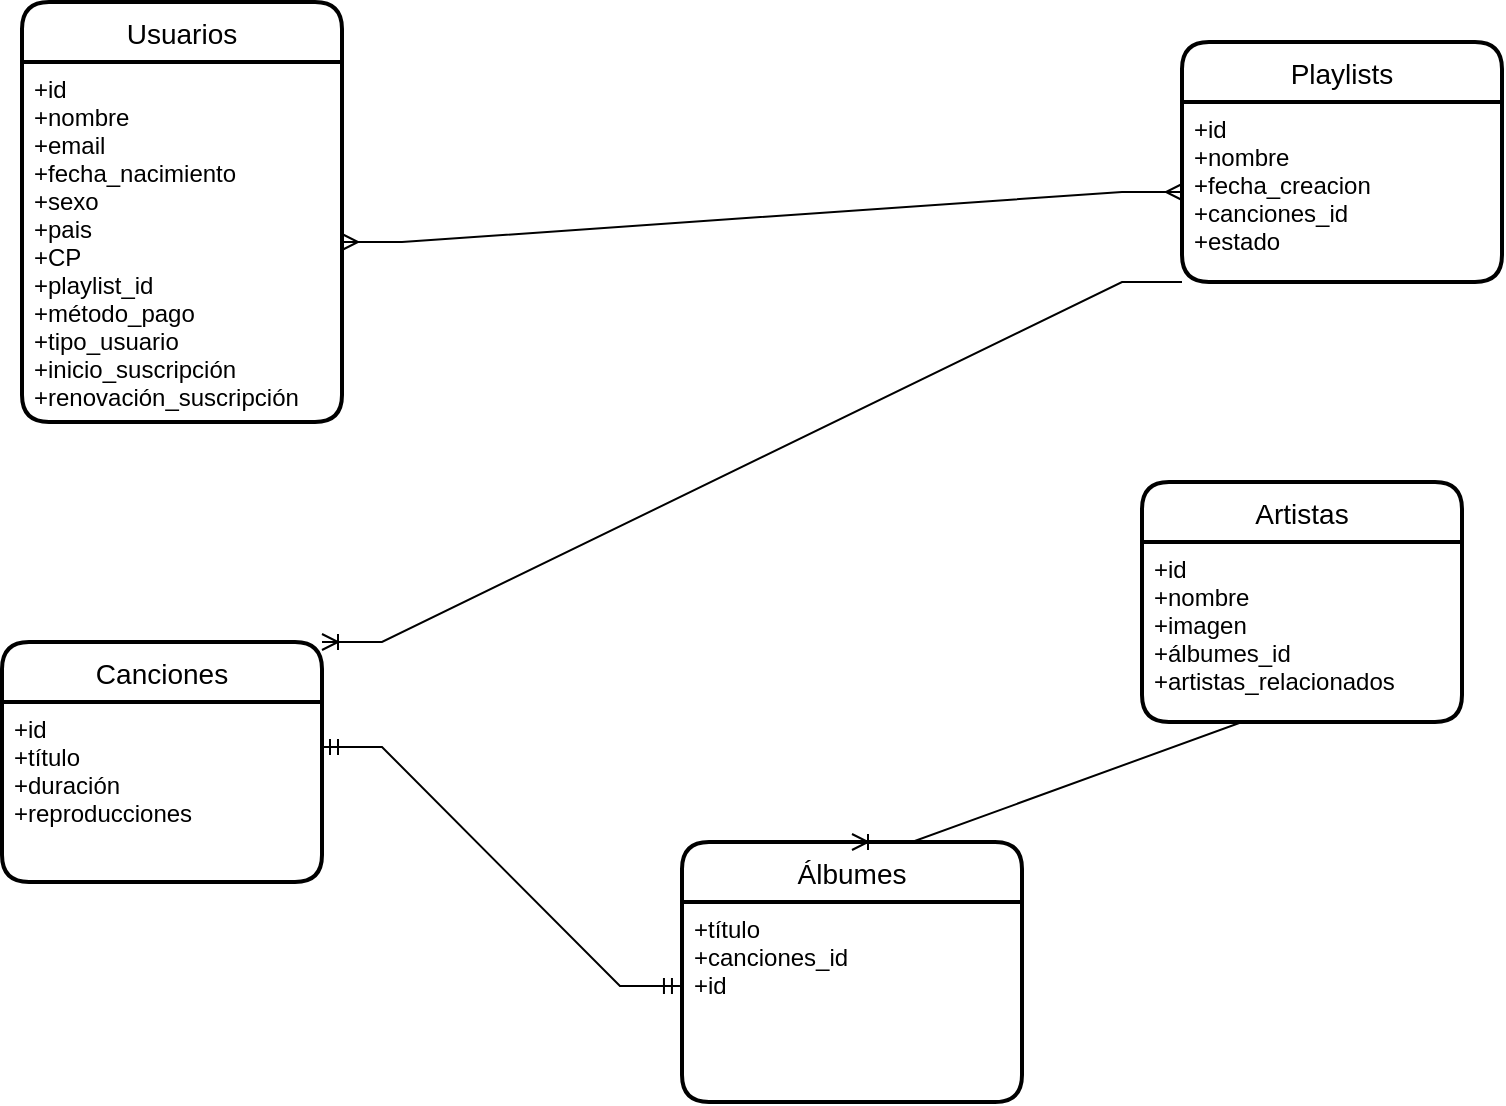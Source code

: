 <mxfile version="15.5.5" type="device" pages="2"><diagram id="OUBZ28N7jLGUVrrD1kwW" name="Page-1"><mxGraphModel dx="1422" dy="762" grid="1" gridSize="10" guides="1" tooltips="1" connect="1" arrows="1" fold="1" page="1" pageScale="1" pageWidth="827" pageHeight="1169" math="0" shadow="0"><root><mxCell id="0"/><mxCell id="1" parent="0"/><mxCell id="cg8xBdgdyeg4qNn5v1R7-56" value="Usuarios" style="swimlane;childLayout=stackLayout;horizontal=1;startSize=30;horizontalStack=0;rounded=1;fontSize=14;fontStyle=0;strokeWidth=2;resizeParent=0;resizeLast=1;shadow=0;dashed=0;align=center;" vertex="1" parent="1"><mxGeometry x="50" y="60" width="160" height="210" as="geometry"/></mxCell><mxCell id="cg8xBdgdyeg4qNn5v1R7-57" value="+id&#10;+nombre&#10;+email&#10;+fecha_nacimiento&#10;+sexo&#10;+pais&#10;+CP&#10;+playlist_id&#10;+método_pago&#10;+tipo_usuario&#10;+inicio_suscripción&#10;+renovación_suscripción" style="align=left;strokeColor=none;fillColor=none;spacingLeft=4;fontSize=12;verticalAlign=top;resizable=0;rotatable=0;part=1;" vertex="1" parent="cg8xBdgdyeg4qNn5v1R7-56"><mxGeometry y="30" width="160" height="180" as="geometry"/></mxCell><mxCell id="cg8xBdgdyeg4qNn5v1R7-58" value="Playlists" style="swimlane;childLayout=stackLayout;horizontal=1;startSize=30;horizontalStack=0;rounded=1;fontSize=14;fontStyle=0;strokeWidth=2;resizeParent=0;resizeLast=1;shadow=0;dashed=0;align=center;" vertex="1" parent="1"><mxGeometry x="630" y="80" width="160" height="120" as="geometry"/></mxCell><mxCell id="cg8xBdgdyeg4qNn5v1R7-59" value="+id&#10;+nombre&#10;+fecha_creacion&#10;+canciones_id&#10;+estado" style="align=left;strokeColor=none;fillColor=none;spacingLeft=4;fontSize=12;verticalAlign=top;resizable=0;rotatable=0;part=1;" vertex="1" parent="cg8xBdgdyeg4qNn5v1R7-58"><mxGeometry y="30" width="160" height="90" as="geometry"/></mxCell><mxCell id="cg8xBdgdyeg4qNn5v1R7-60" value="Artistas" style="swimlane;childLayout=stackLayout;horizontal=1;startSize=30;horizontalStack=0;rounded=1;fontSize=14;fontStyle=0;strokeWidth=2;resizeParent=0;resizeLast=1;shadow=0;dashed=0;align=center;" vertex="1" parent="1"><mxGeometry x="610" y="300" width="160" height="120" as="geometry"/></mxCell><mxCell id="cg8xBdgdyeg4qNn5v1R7-61" value="+id&#10;+nombre&#10;+imagen&#10;+álbumes_id&#10;+artistas_relacionados" style="align=left;strokeColor=none;fillColor=none;spacingLeft=4;fontSize=12;verticalAlign=top;resizable=0;rotatable=0;part=1;" vertex="1" parent="cg8xBdgdyeg4qNn5v1R7-60"><mxGeometry y="30" width="160" height="90" as="geometry"/></mxCell><mxCell id="cg8xBdgdyeg4qNn5v1R7-62" value="Canciones" style="swimlane;childLayout=stackLayout;horizontal=1;startSize=30;horizontalStack=0;rounded=1;fontSize=14;fontStyle=0;strokeWidth=2;resizeParent=0;resizeLast=1;shadow=0;dashed=0;align=center;" vertex="1" parent="1"><mxGeometry x="40" y="380" width="160" height="120" as="geometry"/></mxCell><mxCell id="cg8xBdgdyeg4qNn5v1R7-63" value="+id&#10;+título&#10;+duración&#10;+reproducciones&#10;" style="align=left;strokeColor=none;fillColor=none;spacingLeft=4;fontSize=12;verticalAlign=top;resizable=0;rotatable=0;part=1;" vertex="1" parent="cg8xBdgdyeg4qNn5v1R7-62"><mxGeometry y="30" width="160" height="90" as="geometry"/></mxCell><mxCell id="cg8xBdgdyeg4qNn5v1R7-64" value="Álbumes" style="swimlane;childLayout=stackLayout;horizontal=1;startSize=30;horizontalStack=0;rounded=1;fontSize=14;fontStyle=0;strokeWidth=2;resizeParent=0;resizeLast=1;shadow=0;dashed=0;align=center;" vertex="1" parent="1"><mxGeometry x="380" y="480" width="170" height="130" as="geometry"/></mxCell><mxCell id="cg8xBdgdyeg4qNn5v1R7-65" value="+título&#10;+canciones_id&#10;+id" style="align=left;strokeColor=none;fillColor=none;spacingLeft=4;fontSize=12;verticalAlign=top;resizable=0;rotatable=0;part=1;" vertex="1" parent="cg8xBdgdyeg4qNn5v1R7-64"><mxGeometry y="30" width="170" height="100" as="geometry"/></mxCell><mxCell id="cg8xBdgdyeg4qNn5v1R7-67" value="" style="edgeStyle=entityRelationEdgeStyle;fontSize=12;html=1;endArrow=ERmandOne;startArrow=ERmandOne;rounded=0;entryX=-0.006;entryY=0.42;entryDx=0;entryDy=0;entryPerimeter=0;exitX=1;exitY=0.25;exitDx=0;exitDy=0;" edge="1" parent="1" source="cg8xBdgdyeg4qNn5v1R7-63" target="cg8xBdgdyeg4qNn5v1R7-65"><mxGeometry width="100" height="100" relative="1" as="geometry"><mxPoint x="350" y="530" as="sourcePoint"/><mxPoint x="450" y="430" as="targetPoint"/></mxGeometry></mxCell><mxCell id="cg8xBdgdyeg4qNn5v1R7-68" value="" style="edgeStyle=entityRelationEdgeStyle;fontSize=12;html=1;endArrow=ERoneToMany;rounded=0;exitX=0;exitY=1;exitDx=0;exitDy=0;entryX=1;entryY=0;entryDx=0;entryDy=0;" edge="1" parent="1" source="cg8xBdgdyeg4qNn5v1R7-59" target="cg8xBdgdyeg4qNn5v1R7-62"><mxGeometry width="100" height="100" relative="1" as="geometry"><mxPoint x="360" y="330" as="sourcePoint"/><mxPoint x="460" y="230" as="targetPoint"/></mxGeometry></mxCell><mxCell id="cg8xBdgdyeg4qNn5v1R7-69" value="" style="edgeStyle=entityRelationEdgeStyle;fontSize=12;html=1;endArrow=ERoneToMany;rounded=0;exitX=0.5;exitY=1;exitDx=0;exitDy=0;entryX=0.5;entryY=0;entryDx=0;entryDy=0;" edge="1" parent="1" source="cg8xBdgdyeg4qNn5v1R7-61" target="cg8xBdgdyeg4qNn5v1R7-64"><mxGeometry width="100" height="100" relative="1" as="geometry"><mxPoint x="360" y="330" as="sourcePoint"/><mxPoint x="460" y="230" as="targetPoint"/></mxGeometry></mxCell><mxCell id="cg8xBdgdyeg4qNn5v1R7-71" value="" style="edgeStyle=entityRelationEdgeStyle;fontSize=12;html=1;endArrow=ERmany;startArrow=ERmany;rounded=0;exitX=1;exitY=0.5;exitDx=0;exitDy=0;entryX=0;entryY=0.5;entryDx=0;entryDy=0;" edge="1" parent="1" source="cg8xBdgdyeg4qNn5v1R7-57" target="cg8xBdgdyeg4qNn5v1R7-59"><mxGeometry width="100" height="100" relative="1" as="geometry"><mxPoint x="360" y="330" as="sourcePoint"/><mxPoint x="460" y="230" as="targetPoint"/></mxGeometry></mxCell></root></mxGraphModel></diagram><diagram id="6A_mNQOW7EnJjX_fs6Hr" name="Page-2"><mxGraphModel dx="1422" dy="762" grid="1" gridSize="10" guides="1" tooltips="1" connect="1" arrows="1" fold="1" page="1" pageScale="1" pageWidth="827" pageHeight="1169" math="0" shadow="0"><root><mxCell id="t1ELhwITwSlwArj4EKtV-0"/><mxCell id="t1ELhwITwSlwArj4EKtV-1" parent="t1ELhwITwSlwArj4EKtV-0"/><mxCell id="t1ELhwITwSlwArj4EKtV-2" value="Clientes" style="swimlane;childLayout=stackLayout;horizontal=1;startSize=30;horizontalStack=0;rounded=1;fontSize=14;fontStyle=0;strokeWidth=2;resizeParent=0;resizeLast=1;shadow=0;dashed=0;align=center;" vertex="1" parent="t1ELhwITwSlwArj4EKtV-1"><mxGeometry x="200" y="20" width="160" height="120" as="geometry"/></mxCell><mxCell id="t1ELhwITwSlwArj4EKtV-3" value="+id&#10;+nombre&#10;+apellidos&#10;+dreccion&#10;+telefono" style="align=left;strokeColor=none;fillColor=none;spacingLeft=4;fontSize=12;verticalAlign=top;resizable=0;rotatable=0;part=1;" vertex="1" parent="t1ELhwITwSlwArj4EKtV-2"><mxGeometry y="30" width="160" height="90" as="geometry"/></mxCell><mxCell id="t1ELhwITwSlwArj4EKtV-4" value="Pedidos" style="swimlane;childLayout=stackLayout;horizontal=1;startSize=30;horizontalStack=0;rounded=1;fontSize=14;fontStyle=0;strokeWidth=2;resizeParent=0;resizeLast=1;shadow=0;dashed=0;align=center;" vertex="1" parent="t1ELhwITwSlwArj4EKtV-1"><mxGeometry x="650" y="70" width="160" height="120" as="geometry"/></mxCell><mxCell id="t1ELhwITwSlwArj4EKtV-5" value="+id&#10;+productos_id&#10;+localidad_id&#10;+cliente&#10;+tienda_id" style="align=left;strokeColor=none;fillColor=none;spacingLeft=4;fontSize=12;verticalAlign=top;resizable=0;rotatable=0;part=1;" vertex="1" parent="t1ELhwITwSlwArj4EKtV-4"><mxGeometry y="30" width="160" height="90" as="geometry"/></mxCell><mxCell id="t1ELhwITwSlwArj4EKtV-6" value="Localidad" style="swimlane;childLayout=stackLayout;horizontal=1;startSize=30;horizontalStack=0;rounded=1;fontSize=14;fontStyle=0;strokeWidth=2;resizeParent=0;resizeLast=1;shadow=0;dashed=0;align=center;" vertex="1" parent="t1ELhwITwSlwArj4EKtV-1"><mxGeometry x="90" y="500" width="160" height="120" as="geometry"/></mxCell><mxCell id="t1ELhwITwSlwArj4EKtV-7" value="+id&#10;+nombre&#10;+provincia_id" style="align=left;strokeColor=none;fillColor=none;spacingLeft=4;fontSize=12;verticalAlign=top;resizable=0;rotatable=0;part=1;" vertex="1" parent="t1ELhwITwSlwArj4EKtV-6"><mxGeometry y="30" width="160" height="90" as="geometry"/></mxCell><mxCell id="t1ELhwITwSlwArj4EKtV-8" value="Provincia" style="swimlane;childLayout=stackLayout;horizontal=1;startSize=30;horizontalStack=0;rounded=1;fontSize=14;fontStyle=0;strokeWidth=2;resizeParent=0;resizeLast=1;shadow=0;dashed=0;align=center;" vertex="1" parent="t1ELhwITwSlwArj4EKtV-1"><mxGeometry x="580" y="540" width="160" height="120" as="geometry"/></mxCell><mxCell id="t1ELhwITwSlwArj4EKtV-9" value="+id&#10;+nombre" style="align=left;strokeColor=none;fillColor=none;spacingLeft=4;fontSize=12;verticalAlign=top;resizable=0;rotatable=0;part=1;" vertex="1" parent="t1ELhwITwSlwArj4EKtV-8"><mxGeometry y="30" width="160" height="90" as="geometry"/></mxCell><mxCell id="t1ELhwITwSlwArj4EKtV-12" value="Tienda" style="swimlane;childLayout=stackLayout;horizontal=1;startSize=30;horizontalStack=0;rounded=1;fontSize=14;fontStyle=0;strokeWidth=2;resizeParent=0;resizeLast=1;shadow=0;dashed=0;align=center;" vertex="1" parent="t1ELhwITwSlwArj4EKtV-1"><mxGeometry x="630" y="390" width="160" height="120" as="geometry"/></mxCell><mxCell id="t1ELhwITwSlwArj4EKtV-13" value="+id&#10;+nombre&#10;+localidad_id&#10;+dirección" style="align=left;strokeColor=none;fillColor=none;spacingLeft=4;fontSize=12;verticalAlign=top;resizable=0;rotatable=0;part=1;" vertex="1" parent="t1ELhwITwSlwArj4EKtV-12"><mxGeometry y="30" width="160" height="90" as="geometry"/></mxCell><mxCell id="t1ELhwITwSlwArj4EKtV-14" value="Productos" style="swimlane;childLayout=stackLayout;horizontal=1;startSize=30;horizontalStack=0;rounded=1;fontSize=14;fontStyle=0;strokeWidth=2;resizeParent=0;resizeLast=1;shadow=0;dashed=0;align=center;" vertex="1" parent="t1ELhwITwSlwArj4EKtV-1"><mxGeometry x="60" y="220" width="180" height="170" as="geometry"/></mxCell><mxCell id="t1ELhwITwSlwArj4EKtV-15" value="+id&#10;+nombre&#10;+descripcion&#10;+imagen&#10;+precio&#10;+categoría&#10;" style="align=left;strokeColor=none;fillColor=none;spacingLeft=4;fontSize=12;verticalAlign=top;resizable=0;rotatable=0;part=1;" vertex="1" parent="t1ELhwITwSlwArj4EKtV-14"><mxGeometry y="30" width="180" height="140" as="geometry"/></mxCell><mxCell id="t1ELhwITwSlwArj4EKtV-16" value="" style="edgeStyle=entityRelationEdgeStyle;fontSize=12;html=1;endArrow=ERoneToMany;rounded=0;entryX=0.994;entryY=0.344;entryDx=0;entryDy=0;entryPerimeter=0;exitX=0;exitY=0.5;exitDx=0;exitDy=0;" edge="1" parent="t1ELhwITwSlwArj4EKtV-1" source="t1ELhwITwSlwArj4EKtV-9" target="t1ELhwITwSlwArj4EKtV-7"><mxGeometry width="100" height="100" relative="1" as="geometry"><mxPoint x="360" y="340" as="sourcePoint"/><mxPoint x="460" y="240" as="targetPoint"/></mxGeometry></mxCell><mxCell id="t1ELhwITwSlwArj4EKtV-17" value="" style="edgeStyle=entityRelationEdgeStyle;fontSize=12;html=1;endArrow=ERoneToMany;rounded=0;entryX=1;entryY=0.5;entryDx=0;entryDy=0;exitX=0;exitY=0.5;exitDx=0;exitDy=0;" edge="1" parent="t1ELhwITwSlwArj4EKtV-1" source="t1ELhwITwSlwArj4EKtV-5" target="t1ELhwITwSlwArj4EKtV-15"><mxGeometry width="100" height="100" relative="1" as="geometry"><mxPoint x="360" y="340" as="sourcePoint"/><mxPoint x="460" y="240" as="targetPoint"/></mxGeometry></mxCell><mxCell id="t1ELhwITwSlwArj4EKtV-18" value="" style="edgeStyle=entityRelationEdgeStyle;fontSize=12;html=1;endArrow=ERmandOne;startArrow=ERmandOne;rounded=0;exitX=1;exitY=0;exitDx=0;exitDy=0;entryX=0;entryY=0.75;entryDx=0;entryDy=0;" edge="1" parent="t1ELhwITwSlwArj4EKtV-1" source="t1ELhwITwSlwArj4EKtV-6" target="t1ELhwITwSlwArj4EKtV-13"><mxGeometry width="100" height="100" relative="1" as="geometry"><mxPoint x="390" y="510" as="sourcePoint"/><mxPoint x="490" y="410" as="targetPoint"/></mxGeometry></mxCell><mxCell id="t1ELhwITwSlwArj4EKtV-19" value="" style="edgeStyle=entityRelationEdgeStyle;fontSize=12;html=1;endArrow=ERmandOne;startArrow=ERmandOne;rounded=0;entryX=0.5;entryY=1;entryDx=0;entryDy=0;exitX=0.5;exitY=0;exitDx=0;exitDy=0;" edge="1" parent="t1ELhwITwSlwArj4EKtV-1" source="t1ELhwITwSlwArj4EKtV-12" target="t1ELhwITwSlwArj4EKtV-5"><mxGeometry width="100" height="100" relative="1" as="geometry"><mxPoint x="670" y="310" as="sourcePoint"/><mxPoint x="770" y="210" as="targetPoint"/></mxGeometry></mxCell><mxCell id="t1ELhwITwSlwArj4EKtV-20" value="" style="edgeStyle=entityRelationEdgeStyle;fontSize=12;html=1;endArrow=ERmandOne;startArrow=ERmandOne;rounded=0;entryX=0;entryY=0;entryDx=0;entryDy=0;exitX=1;exitY=0.5;exitDx=0;exitDy=0;" edge="1" parent="t1ELhwITwSlwArj4EKtV-1" source="t1ELhwITwSlwArj4EKtV-3" target="t1ELhwITwSlwArj4EKtV-4"><mxGeometry width="100" height="100" relative="1" as="geometry"><mxPoint x="370" y="350" as="sourcePoint"/><mxPoint x="470" y="250" as="targetPoint"/></mxGeometry></mxCell><mxCell id="t1ELhwITwSlwArj4EKtV-21" value="" style="edgeStyle=entityRelationEdgeStyle;fontSize=12;html=1;endArrow=ERmandOne;startArrow=ERmandOne;rounded=0;entryX=0;entryY=1;entryDx=0;entryDy=0;exitX=0.25;exitY=0;exitDx=0;exitDy=0;" edge="1" parent="t1ELhwITwSlwArj4EKtV-1" source="t1ELhwITwSlwArj4EKtV-6" target="t1ELhwITwSlwArj4EKtV-5"><mxGeometry width="100" height="100" relative="1" as="geometry"><mxPoint x="380" y="360" as="sourcePoint"/><mxPoint x="480" y="260" as="targetPoint"/></mxGeometry></mxCell></root></mxGraphModel></diagram></mxfile>